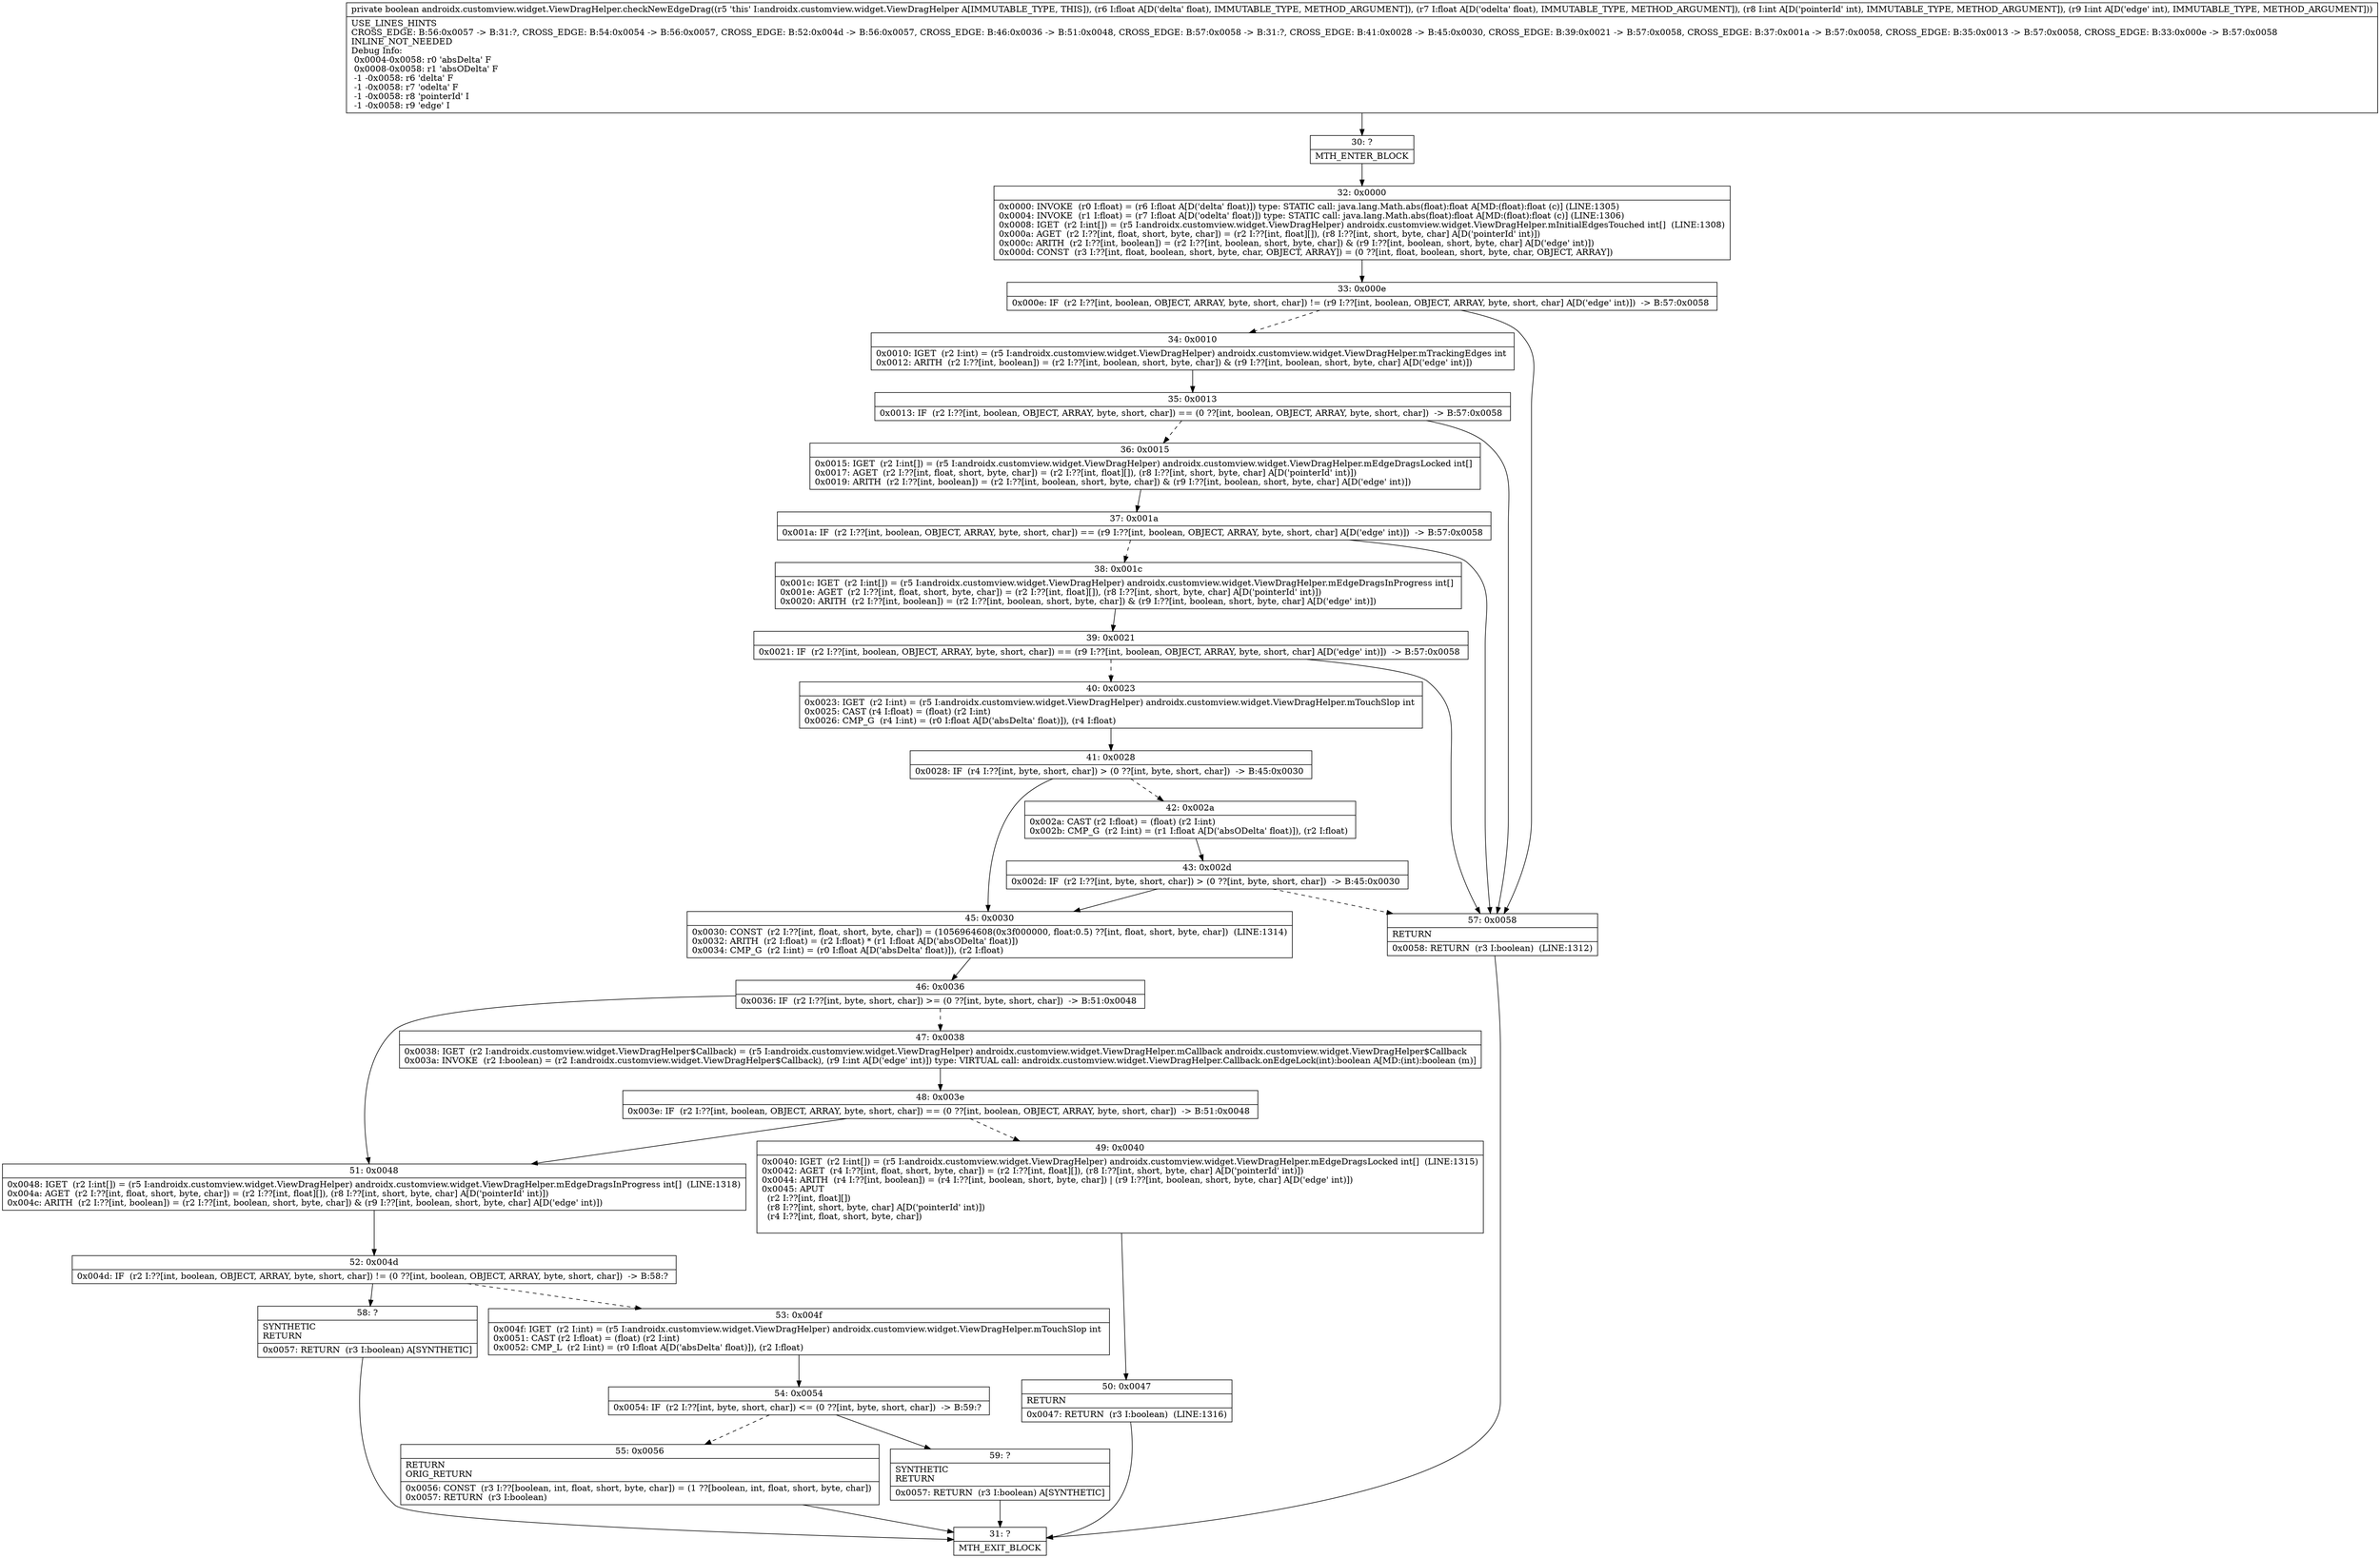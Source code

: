 digraph "CFG forandroidx.customview.widget.ViewDragHelper.checkNewEdgeDrag(FFII)Z" {
Node_30 [shape=record,label="{30\:\ ?|MTH_ENTER_BLOCK\l}"];
Node_32 [shape=record,label="{32\:\ 0x0000|0x0000: INVOKE  (r0 I:float) = (r6 I:float A[D('delta' float)]) type: STATIC call: java.lang.Math.abs(float):float A[MD:(float):float (c)] (LINE:1305)\l0x0004: INVOKE  (r1 I:float) = (r7 I:float A[D('odelta' float)]) type: STATIC call: java.lang.Math.abs(float):float A[MD:(float):float (c)] (LINE:1306)\l0x0008: IGET  (r2 I:int[]) = (r5 I:androidx.customview.widget.ViewDragHelper) androidx.customview.widget.ViewDragHelper.mInitialEdgesTouched int[]  (LINE:1308)\l0x000a: AGET  (r2 I:??[int, float, short, byte, char]) = (r2 I:??[int, float][]), (r8 I:??[int, short, byte, char] A[D('pointerId' int)]) \l0x000c: ARITH  (r2 I:??[int, boolean]) = (r2 I:??[int, boolean, short, byte, char]) & (r9 I:??[int, boolean, short, byte, char] A[D('edge' int)]) \l0x000d: CONST  (r3 I:??[int, float, boolean, short, byte, char, OBJECT, ARRAY]) = (0 ??[int, float, boolean, short, byte, char, OBJECT, ARRAY]) \l}"];
Node_33 [shape=record,label="{33\:\ 0x000e|0x000e: IF  (r2 I:??[int, boolean, OBJECT, ARRAY, byte, short, char]) != (r9 I:??[int, boolean, OBJECT, ARRAY, byte, short, char] A[D('edge' int)])  \-\> B:57:0x0058 \l}"];
Node_34 [shape=record,label="{34\:\ 0x0010|0x0010: IGET  (r2 I:int) = (r5 I:androidx.customview.widget.ViewDragHelper) androidx.customview.widget.ViewDragHelper.mTrackingEdges int \l0x0012: ARITH  (r2 I:??[int, boolean]) = (r2 I:??[int, boolean, short, byte, char]) & (r9 I:??[int, boolean, short, byte, char] A[D('edge' int)]) \l}"];
Node_35 [shape=record,label="{35\:\ 0x0013|0x0013: IF  (r2 I:??[int, boolean, OBJECT, ARRAY, byte, short, char]) == (0 ??[int, boolean, OBJECT, ARRAY, byte, short, char])  \-\> B:57:0x0058 \l}"];
Node_36 [shape=record,label="{36\:\ 0x0015|0x0015: IGET  (r2 I:int[]) = (r5 I:androidx.customview.widget.ViewDragHelper) androidx.customview.widget.ViewDragHelper.mEdgeDragsLocked int[] \l0x0017: AGET  (r2 I:??[int, float, short, byte, char]) = (r2 I:??[int, float][]), (r8 I:??[int, short, byte, char] A[D('pointerId' int)]) \l0x0019: ARITH  (r2 I:??[int, boolean]) = (r2 I:??[int, boolean, short, byte, char]) & (r9 I:??[int, boolean, short, byte, char] A[D('edge' int)]) \l}"];
Node_37 [shape=record,label="{37\:\ 0x001a|0x001a: IF  (r2 I:??[int, boolean, OBJECT, ARRAY, byte, short, char]) == (r9 I:??[int, boolean, OBJECT, ARRAY, byte, short, char] A[D('edge' int)])  \-\> B:57:0x0058 \l}"];
Node_38 [shape=record,label="{38\:\ 0x001c|0x001c: IGET  (r2 I:int[]) = (r5 I:androidx.customview.widget.ViewDragHelper) androidx.customview.widget.ViewDragHelper.mEdgeDragsInProgress int[] \l0x001e: AGET  (r2 I:??[int, float, short, byte, char]) = (r2 I:??[int, float][]), (r8 I:??[int, short, byte, char] A[D('pointerId' int)]) \l0x0020: ARITH  (r2 I:??[int, boolean]) = (r2 I:??[int, boolean, short, byte, char]) & (r9 I:??[int, boolean, short, byte, char] A[D('edge' int)]) \l}"];
Node_39 [shape=record,label="{39\:\ 0x0021|0x0021: IF  (r2 I:??[int, boolean, OBJECT, ARRAY, byte, short, char]) == (r9 I:??[int, boolean, OBJECT, ARRAY, byte, short, char] A[D('edge' int)])  \-\> B:57:0x0058 \l}"];
Node_40 [shape=record,label="{40\:\ 0x0023|0x0023: IGET  (r2 I:int) = (r5 I:androidx.customview.widget.ViewDragHelper) androidx.customview.widget.ViewDragHelper.mTouchSlop int \l0x0025: CAST (r4 I:float) = (float) (r2 I:int) \l0x0026: CMP_G  (r4 I:int) = (r0 I:float A[D('absDelta' float)]), (r4 I:float) \l}"];
Node_41 [shape=record,label="{41\:\ 0x0028|0x0028: IF  (r4 I:??[int, byte, short, char]) \> (0 ??[int, byte, short, char])  \-\> B:45:0x0030 \l}"];
Node_42 [shape=record,label="{42\:\ 0x002a|0x002a: CAST (r2 I:float) = (float) (r2 I:int) \l0x002b: CMP_G  (r2 I:int) = (r1 I:float A[D('absODelta' float)]), (r2 I:float) \l}"];
Node_43 [shape=record,label="{43\:\ 0x002d|0x002d: IF  (r2 I:??[int, byte, short, char]) \> (0 ??[int, byte, short, char])  \-\> B:45:0x0030 \l}"];
Node_45 [shape=record,label="{45\:\ 0x0030|0x0030: CONST  (r2 I:??[int, float, short, byte, char]) = (1056964608(0x3f000000, float:0.5) ??[int, float, short, byte, char])  (LINE:1314)\l0x0032: ARITH  (r2 I:float) = (r2 I:float) * (r1 I:float A[D('absODelta' float)]) \l0x0034: CMP_G  (r2 I:int) = (r0 I:float A[D('absDelta' float)]), (r2 I:float) \l}"];
Node_46 [shape=record,label="{46\:\ 0x0036|0x0036: IF  (r2 I:??[int, byte, short, char]) \>= (0 ??[int, byte, short, char])  \-\> B:51:0x0048 \l}"];
Node_47 [shape=record,label="{47\:\ 0x0038|0x0038: IGET  (r2 I:androidx.customview.widget.ViewDragHelper$Callback) = (r5 I:androidx.customview.widget.ViewDragHelper) androidx.customview.widget.ViewDragHelper.mCallback androidx.customview.widget.ViewDragHelper$Callback \l0x003a: INVOKE  (r2 I:boolean) = (r2 I:androidx.customview.widget.ViewDragHelper$Callback), (r9 I:int A[D('edge' int)]) type: VIRTUAL call: androidx.customview.widget.ViewDragHelper.Callback.onEdgeLock(int):boolean A[MD:(int):boolean (m)]\l}"];
Node_48 [shape=record,label="{48\:\ 0x003e|0x003e: IF  (r2 I:??[int, boolean, OBJECT, ARRAY, byte, short, char]) == (0 ??[int, boolean, OBJECT, ARRAY, byte, short, char])  \-\> B:51:0x0048 \l}"];
Node_49 [shape=record,label="{49\:\ 0x0040|0x0040: IGET  (r2 I:int[]) = (r5 I:androidx.customview.widget.ViewDragHelper) androidx.customview.widget.ViewDragHelper.mEdgeDragsLocked int[]  (LINE:1315)\l0x0042: AGET  (r4 I:??[int, float, short, byte, char]) = (r2 I:??[int, float][]), (r8 I:??[int, short, byte, char] A[D('pointerId' int)]) \l0x0044: ARITH  (r4 I:??[int, boolean]) = (r4 I:??[int, boolean, short, byte, char]) \| (r9 I:??[int, boolean, short, byte, char] A[D('edge' int)]) \l0x0045: APUT  \l  (r2 I:??[int, float][])\l  (r8 I:??[int, short, byte, char] A[D('pointerId' int)])\l  (r4 I:??[int, float, short, byte, char])\l \l}"];
Node_50 [shape=record,label="{50\:\ 0x0047|RETURN\l|0x0047: RETURN  (r3 I:boolean)  (LINE:1316)\l}"];
Node_31 [shape=record,label="{31\:\ ?|MTH_EXIT_BLOCK\l}"];
Node_51 [shape=record,label="{51\:\ 0x0048|0x0048: IGET  (r2 I:int[]) = (r5 I:androidx.customview.widget.ViewDragHelper) androidx.customview.widget.ViewDragHelper.mEdgeDragsInProgress int[]  (LINE:1318)\l0x004a: AGET  (r2 I:??[int, float, short, byte, char]) = (r2 I:??[int, float][]), (r8 I:??[int, short, byte, char] A[D('pointerId' int)]) \l0x004c: ARITH  (r2 I:??[int, boolean]) = (r2 I:??[int, boolean, short, byte, char]) & (r9 I:??[int, boolean, short, byte, char] A[D('edge' int)]) \l}"];
Node_52 [shape=record,label="{52\:\ 0x004d|0x004d: IF  (r2 I:??[int, boolean, OBJECT, ARRAY, byte, short, char]) != (0 ??[int, boolean, OBJECT, ARRAY, byte, short, char])  \-\> B:58:? \l}"];
Node_53 [shape=record,label="{53\:\ 0x004f|0x004f: IGET  (r2 I:int) = (r5 I:androidx.customview.widget.ViewDragHelper) androidx.customview.widget.ViewDragHelper.mTouchSlop int \l0x0051: CAST (r2 I:float) = (float) (r2 I:int) \l0x0052: CMP_L  (r2 I:int) = (r0 I:float A[D('absDelta' float)]), (r2 I:float) \l}"];
Node_54 [shape=record,label="{54\:\ 0x0054|0x0054: IF  (r2 I:??[int, byte, short, char]) \<= (0 ??[int, byte, short, char])  \-\> B:59:? \l}"];
Node_55 [shape=record,label="{55\:\ 0x0056|RETURN\lORIG_RETURN\l|0x0056: CONST  (r3 I:??[boolean, int, float, short, byte, char]) = (1 ??[boolean, int, float, short, byte, char]) \l0x0057: RETURN  (r3 I:boolean) \l}"];
Node_59 [shape=record,label="{59\:\ ?|SYNTHETIC\lRETURN\l|0x0057: RETURN  (r3 I:boolean) A[SYNTHETIC]\l}"];
Node_58 [shape=record,label="{58\:\ ?|SYNTHETIC\lRETURN\l|0x0057: RETURN  (r3 I:boolean) A[SYNTHETIC]\l}"];
Node_57 [shape=record,label="{57\:\ 0x0058|RETURN\l|0x0058: RETURN  (r3 I:boolean)  (LINE:1312)\l}"];
MethodNode[shape=record,label="{private boolean androidx.customview.widget.ViewDragHelper.checkNewEdgeDrag((r5 'this' I:androidx.customview.widget.ViewDragHelper A[IMMUTABLE_TYPE, THIS]), (r6 I:float A[D('delta' float), IMMUTABLE_TYPE, METHOD_ARGUMENT]), (r7 I:float A[D('odelta' float), IMMUTABLE_TYPE, METHOD_ARGUMENT]), (r8 I:int A[D('pointerId' int), IMMUTABLE_TYPE, METHOD_ARGUMENT]), (r9 I:int A[D('edge' int), IMMUTABLE_TYPE, METHOD_ARGUMENT]))  | USE_LINES_HINTS\lCROSS_EDGE: B:56:0x0057 \-\> B:31:?, CROSS_EDGE: B:54:0x0054 \-\> B:56:0x0057, CROSS_EDGE: B:52:0x004d \-\> B:56:0x0057, CROSS_EDGE: B:46:0x0036 \-\> B:51:0x0048, CROSS_EDGE: B:57:0x0058 \-\> B:31:?, CROSS_EDGE: B:41:0x0028 \-\> B:45:0x0030, CROSS_EDGE: B:39:0x0021 \-\> B:57:0x0058, CROSS_EDGE: B:37:0x001a \-\> B:57:0x0058, CROSS_EDGE: B:35:0x0013 \-\> B:57:0x0058, CROSS_EDGE: B:33:0x000e \-\> B:57:0x0058\lINLINE_NOT_NEEDED\lDebug Info:\l  0x0004\-0x0058: r0 'absDelta' F\l  0x0008\-0x0058: r1 'absODelta' F\l  \-1 \-0x0058: r6 'delta' F\l  \-1 \-0x0058: r7 'odelta' F\l  \-1 \-0x0058: r8 'pointerId' I\l  \-1 \-0x0058: r9 'edge' I\l}"];
MethodNode -> Node_30;Node_30 -> Node_32;
Node_32 -> Node_33;
Node_33 -> Node_34[style=dashed];
Node_33 -> Node_57;
Node_34 -> Node_35;
Node_35 -> Node_36[style=dashed];
Node_35 -> Node_57;
Node_36 -> Node_37;
Node_37 -> Node_38[style=dashed];
Node_37 -> Node_57;
Node_38 -> Node_39;
Node_39 -> Node_40[style=dashed];
Node_39 -> Node_57;
Node_40 -> Node_41;
Node_41 -> Node_42[style=dashed];
Node_41 -> Node_45;
Node_42 -> Node_43;
Node_43 -> Node_45;
Node_43 -> Node_57[style=dashed];
Node_45 -> Node_46;
Node_46 -> Node_47[style=dashed];
Node_46 -> Node_51;
Node_47 -> Node_48;
Node_48 -> Node_49[style=dashed];
Node_48 -> Node_51;
Node_49 -> Node_50;
Node_50 -> Node_31;
Node_51 -> Node_52;
Node_52 -> Node_53[style=dashed];
Node_52 -> Node_58;
Node_53 -> Node_54;
Node_54 -> Node_55[style=dashed];
Node_54 -> Node_59;
Node_55 -> Node_31;
Node_59 -> Node_31;
Node_58 -> Node_31;
Node_57 -> Node_31;
}

